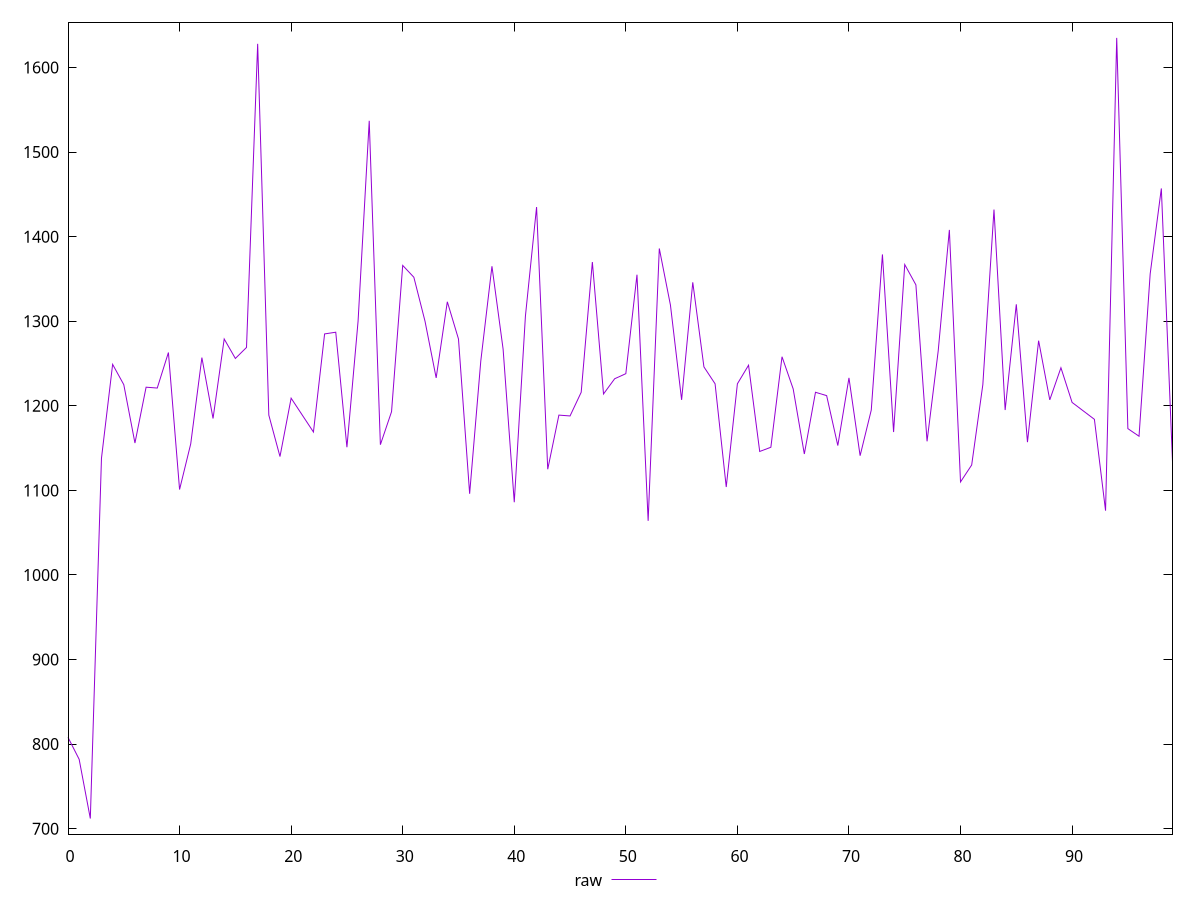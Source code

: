 reset

$raw <<EOF
0 808
1 782
2 712
3 1138
4 1249
5 1225
6 1156
7 1222
8 1221
9 1263
10 1101
11 1155
12 1257
13 1185
14 1279
15 1256
16 1269
17 1628
18 1189
19 1140
20 1209
21 1189
22 1169
23 1285
24 1287
25 1151
26 1300
27 1537
28 1154
29 1193
30 1366
31 1352
32 1300
33 1233
34 1323
35 1279
36 1096
37 1253
38 1365
39 1267
40 1086
41 1306
42 1435
43 1125
44 1189
45 1188
46 1216
47 1370
48 1214
49 1232
50 1238
51 1355
52 1064
53 1386
54 1319
55 1207
56 1346
57 1246
58 1226
59 1104
60 1226
61 1248
62 1146
63 1151
64 1258
65 1220
66 1143
67 1216
68 1212
69 1153
70 1233
71 1141
72 1195
73 1379
74 1169
75 1367
76 1343
77 1158
78 1265
79 1408
80 1110
81 1130
82 1225
83 1432
84 1195
85 1320
86 1157
87 1277
88 1207
89 1245
90 1204
91 1194
92 1184
93 1076
94 1635
95 1173
96 1164
97 1356
98 1457
99 1134
EOF

set key outside below
set xrange [0:99]
set yrange [693.54:1653.46]
set trange [693.54:1653.46]
set terminal svg size 640, 500 enhanced background rgb 'white'
set output "reports/report_00027_2021-02-24T12-40-31.850Z/uses-rel-preload/samples/agenda/raw/values.svg"

plot $raw title "raw" with line

reset
